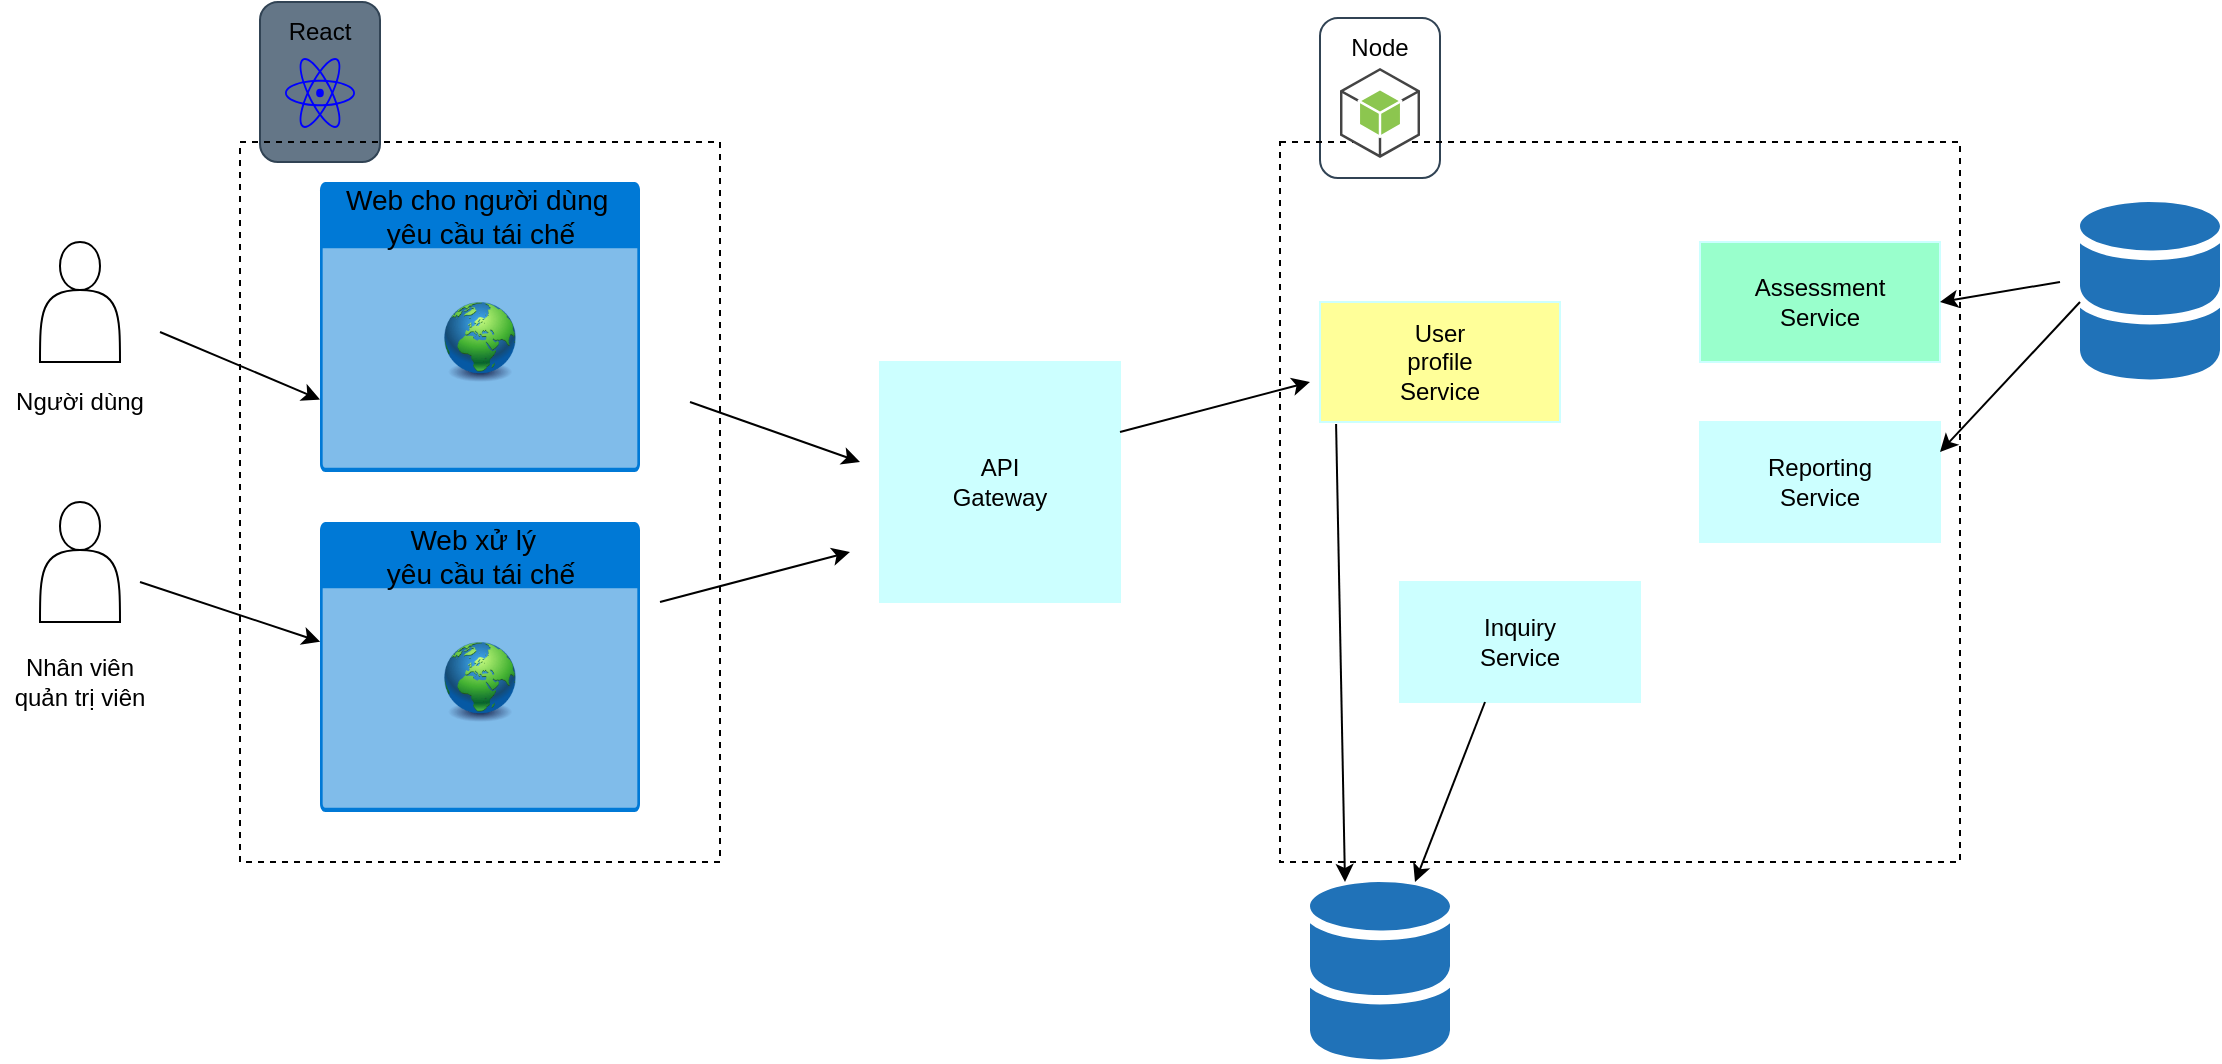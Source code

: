 <mxfile version="13.9.9" type="device"><diagram id="RfXoIaXbQLYNDnsZ1FaO" name="Page-1"><mxGraphModel dx="1673" dy="958" grid="1" gridSize="10" guides="1" tooltips="1" connect="1" arrows="1" fold="1" page="1" pageScale="1" pageWidth="850" pageHeight="1100" math="0" shadow="0"><root><mxCell id="0"/><mxCell id="1" parent="0"/><mxCell id="J33M9x67IoVcueQdIaZj-54" value="" style="rounded=1;whiteSpace=wrap;html=1;strokeColor=#314354;fontColor=#ffffff;rotation=90;fillColor=#FFFFFF;" vertex="1" parent="1"><mxGeometry x="730" y="428" width="80" height="60" as="geometry"/></mxCell><mxCell id="J33M9x67IoVcueQdIaZj-26" value="" style="rounded=1;whiteSpace=wrap;html=1;strokeColor=#314354;fillColor=#647687;fontColor=#ffffff;rotation=90;" vertex="1" parent="1"><mxGeometry x="200" y="420" width="80" height="60" as="geometry"/></mxCell><mxCell id="J33M9x67IoVcueQdIaZj-2" value="" style="rounded=0;whiteSpace=wrap;html=1;dashed=1;fillColor=none;" vertex="1" parent="1"><mxGeometry x="720" y="480" width="340" height="360" as="geometry"/></mxCell><mxCell id="J33M9x67IoVcueQdIaZj-4" value="" style="rounded=0;whiteSpace=wrap;html=1;dashed=1;fillColor=none;" vertex="1" parent="1"><mxGeometry x="200" y="480" width="240" height="360" as="geometry"/></mxCell><mxCell id="J33M9x67IoVcueQdIaZj-13" value="&lt;span style=&quot;color: rgb(0 , 0 , 0) ; font-size: 14px&quot;&gt;Web cho người dùng&amp;nbsp;&lt;/span&gt;&lt;br style=&quot;padding: 0px ; margin: 0px ; color: rgb(0 , 0 , 0) ; font-size: 14px&quot;&gt;&lt;span style=&quot;color: rgb(0 , 0 , 0) ; font-size: 14px&quot;&gt;yêu cầu tái chế&lt;/span&gt;" style="html=1;strokeColor=none;fillColor=#0079D6;labelPosition=center;verticalLabelPosition=middle;verticalAlign=top;align=center;fontSize=12;outlineConnect=0;spacingTop=-6;fontColor=#FFFFFF;shape=mxgraph.sitemap.page;" vertex="1" parent="1"><mxGeometry x="240" y="500" width="160" height="145" as="geometry"/></mxCell><mxCell id="J33M9x67IoVcueQdIaZj-14" value="&lt;span style=&quot;color: rgb(0 , 0 , 0) ; font-size: 14px&quot;&gt;Web xử lý&amp;nbsp;&amp;nbsp;&lt;/span&gt;&lt;br style=&quot;padding: 0px ; margin: 0px ; color: rgb(0 , 0 , 0) ; font-size: 14px&quot;&gt;&lt;span style=&quot;color: rgb(0 , 0 , 0) ; font-size: 14px&quot;&gt;yêu cầu tái chế&lt;/span&gt;" style="html=1;strokeColor=none;fillColor=#0079D6;labelPosition=center;verticalLabelPosition=middle;verticalAlign=top;align=center;fontSize=12;outlineConnect=0;spacingTop=-6;fontColor=#FFFFFF;shape=mxgraph.sitemap.page;" vertex="1" parent="1"><mxGeometry x="240" y="670" width="160" height="145" as="geometry"/></mxCell><mxCell id="J33M9x67IoVcueQdIaZj-15" value="" style="image;html=1;image=img/lib/clip_art/general/Earth_globe_128x128.png;fillColor=none;" vertex="1" parent="1"><mxGeometry x="300" y="560" width="40" height="40" as="geometry"/></mxCell><mxCell id="J33M9x67IoVcueQdIaZj-16" value="" style="image;html=1;image=img/lib/clip_art/general/Earth_globe_128x128.png;fillColor=none;" vertex="1" parent="1"><mxGeometry x="300" y="730" width="40" height="40" as="geometry"/></mxCell><mxCell id="J33M9x67IoVcueQdIaZj-17" value="" style="shape=actor;whiteSpace=wrap;html=1;fillColor=none;" vertex="1" parent="1"><mxGeometry x="100" y="530" width="40" height="60" as="geometry"/></mxCell><mxCell id="J33M9x67IoVcueQdIaZj-18" value="" style="shape=actor;whiteSpace=wrap;html=1;fillColor=none;" vertex="1" parent="1"><mxGeometry x="100" y="660" width="40" height="60" as="geometry"/></mxCell><mxCell id="J33M9x67IoVcueQdIaZj-19" value="Người dùng" style="text;html=1;strokeColor=none;fillColor=none;align=center;verticalAlign=middle;whiteSpace=wrap;rounded=0;" vertex="1" parent="1"><mxGeometry x="80" y="600" width="80" height="20" as="geometry"/></mxCell><mxCell id="J33M9x67IoVcueQdIaZj-20" value="Nhân viên quản trị viên" style="text;html=1;strokeColor=none;fillColor=none;align=center;verticalAlign=middle;whiteSpace=wrap;rounded=0;" vertex="1" parent="1"><mxGeometry x="80" y="740" width="80" height="20" as="geometry"/></mxCell><mxCell id="J33M9x67IoVcueQdIaZj-21" value="" style="shadow=0;dashed=0;html=1;strokeColor=none;labelPosition=center;verticalLabelPosition=bottom;verticalAlign=top;outlineConnect=0;align=center;shape=mxgraph.office.databases.database_mini_2;fillColor=#2072B8;" vertex="1" parent="1"><mxGeometry x="1120" y="510" width="70" height="90" as="geometry"/></mxCell><mxCell id="J33M9x67IoVcueQdIaZj-23" value="" style="whiteSpace=wrap;html=1;aspect=fixed;fontColor=#ffffff;fillColor=#CCFFFF;strokeColor=#CCFFFF;" vertex="1" parent="1"><mxGeometry x="520" y="590" width="120" height="120" as="geometry"/></mxCell><mxCell id="J33M9x67IoVcueQdIaZj-22" value="" style="shape=mxgraph.signs.science.nuclear_1;html=1;pointerEvents=1;strokeColor=none;verticalLabelPosition=bottom;verticalAlign=top;align=center;fillColor=#0000FF;" vertex="1" parent="1"><mxGeometry x="222.5" y="438" width="35" height="35" as="geometry"/></mxCell><mxCell id="J33M9x67IoVcueQdIaZj-29" value="&lt;font color=&quot;#000000&quot;&gt;React&lt;/font&gt;" style="text;html=1;strokeColor=none;fillColor=none;align=center;verticalAlign=middle;whiteSpace=wrap;rounded=0;fontColor=#ffffff;" vertex="1" parent="1"><mxGeometry x="220" y="415" width="40" height="20" as="geometry"/></mxCell><mxCell id="J33M9x67IoVcueQdIaZj-30" value="" style="endArrow=classic;html=1;fontColor=#ffffff;entryX=0;entryY=0.75;entryDx=0;entryDy=0;entryPerimeter=0;" edge="1" parent="1" target="J33M9x67IoVcueQdIaZj-13"><mxGeometry width="50" height="50" relative="1" as="geometry"><mxPoint x="160" y="575" as="sourcePoint"/><mxPoint x="210" y="525" as="targetPoint"/></mxGeometry></mxCell><mxCell id="J33M9x67IoVcueQdIaZj-31" value="" style="endArrow=classic;html=1;fontColor=#ffffff;entryX=0.167;entryY=0.694;entryDx=0;entryDy=0;entryPerimeter=0;" edge="1" parent="1" target="J33M9x67IoVcueQdIaZj-4"><mxGeometry width="50" height="50" relative="1" as="geometry"><mxPoint x="150" y="700" as="sourcePoint"/><mxPoint x="250" y="618.75" as="targetPoint"/><Array as="points"/></mxGeometry></mxCell><mxCell id="J33M9x67IoVcueQdIaZj-32" value="" style="shadow=0;dashed=0;html=1;strokeColor=none;labelPosition=center;verticalLabelPosition=bottom;verticalAlign=top;outlineConnect=0;align=center;shape=mxgraph.office.databases.database_mini_2;fillColor=#2072B8;" vertex="1" parent="1"><mxGeometry x="735" y="850" width="70" height="90" as="geometry"/></mxCell><mxCell id="J33M9x67IoVcueQdIaZj-33" value="API&lt;br&gt;Gateway" style="text;html=1;strokeColor=none;fillColor=none;align=center;verticalAlign=middle;whiteSpace=wrap;rounded=0;" vertex="1" parent="1"><mxGeometry x="545" y="620" width="70" height="60" as="geometry"/></mxCell><mxCell id="J33M9x67IoVcueQdIaZj-34" value="" style="rounded=0;whiteSpace=wrap;html=1;strokeColor=#CCFFFF;fontColor=#000000;fillColor=#FFFF99;" vertex="1" parent="1"><mxGeometry x="740" y="560" width="120" height="60" as="geometry"/></mxCell><mxCell id="J33M9x67IoVcueQdIaZj-36" value="" style="rounded=0;whiteSpace=wrap;html=1;strokeColor=#CCFFFF;fillColor=#CCFFFF;fontColor=#000000;" vertex="1" parent="1"><mxGeometry x="780" y="700" width="120" height="60" as="geometry"/></mxCell><mxCell id="J33M9x67IoVcueQdIaZj-37" value="" style="rounded=0;whiteSpace=wrap;html=1;strokeColor=#CCFFFF;fontColor=#000000;fillColor=#99FFCC;" vertex="1" parent="1"><mxGeometry x="930" y="530" width="120" height="60" as="geometry"/></mxCell><mxCell id="J33M9x67IoVcueQdIaZj-39" value="" style="rounded=0;whiteSpace=wrap;html=1;strokeColor=#CCFFFF;fillColor=#CCFFFF;fontColor=#000000;" vertex="1" parent="1"><mxGeometry x="930" y="620" width="120" height="60" as="geometry"/></mxCell><mxCell id="J33M9x67IoVcueQdIaZj-40" value="User&lt;br&gt;profile Service" style="text;html=1;strokeColor=none;fillColor=none;align=center;verticalAlign=middle;whiteSpace=wrap;rounded=0;" vertex="1" parent="1"><mxGeometry x="765" y="560" width="70" height="60" as="geometry"/></mxCell><mxCell id="J33M9x67IoVcueQdIaZj-41" value="Assessment Service" style="text;html=1;strokeColor=none;fillColor=none;align=center;verticalAlign=middle;whiteSpace=wrap;rounded=0;" vertex="1" parent="1"><mxGeometry x="955" y="530" width="70" height="60" as="geometry"/></mxCell><mxCell id="J33M9x67IoVcueQdIaZj-43" value="Inquiry Service" style="text;html=1;strokeColor=none;fillColor=none;align=center;verticalAlign=middle;whiteSpace=wrap;rounded=0;" vertex="1" parent="1"><mxGeometry x="805" y="700" width="70" height="60" as="geometry"/></mxCell><mxCell id="J33M9x67IoVcueQdIaZj-44" value="Reporting Service" style="text;html=1;strokeColor=none;fillColor=none;align=center;verticalAlign=middle;whiteSpace=wrap;rounded=0;" vertex="1" parent="1"><mxGeometry x="955" y="620" width="70" height="60" as="geometry"/></mxCell><mxCell id="J33M9x67IoVcueQdIaZj-45" value="" style="endArrow=classic;html=1;fontColor=#000000;entryX=1;entryY=0.5;entryDx=0;entryDy=0;" edge="1" parent="1" target="J33M9x67IoVcueQdIaZj-37"><mxGeometry width="50" height="50" relative="1" as="geometry"><mxPoint x="1110" y="550" as="sourcePoint"/><mxPoint x="1160" y="500" as="targetPoint"/></mxGeometry></mxCell><mxCell id="J33M9x67IoVcueQdIaZj-46" value="" style="endArrow=classic;html=1;fontColor=#000000;entryX=1;entryY=0.25;entryDx=0;entryDy=0;" edge="1" parent="1" target="J33M9x67IoVcueQdIaZj-39"><mxGeometry width="50" height="50" relative="1" as="geometry"><mxPoint x="1120" y="560" as="sourcePoint"/><mxPoint x="1060" y="570" as="targetPoint"/></mxGeometry></mxCell><mxCell id="J33M9x67IoVcueQdIaZj-47" value="" style="endArrow=classic;html=1;fontColor=#000000;exitX=0.25;exitY=1;exitDx=0;exitDy=0;" edge="1" parent="1" source="J33M9x67IoVcueQdIaZj-43" target="J33M9x67IoVcueQdIaZj-32"><mxGeometry width="50" height="50" relative="1" as="geometry"><mxPoint x="800" y="820" as="sourcePoint"/><mxPoint x="850" y="770" as="targetPoint"/></mxGeometry></mxCell><mxCell id="J33M9x67IoVcueQdIaZj-48" value="" style="endArrow=classic;html=1;fontColor=#000000;exitX=0.067;exitY=1.017;exitDx=0;exitDy=0;exitPerimeter=0;" edge="1" parent="1" source="J33M9x67IoVcueQdIaZj-34"><mxGeometry width="50" height="50" relative="1" as="geometry"><mxPoint x="787.5" y="760" as="sourcePoint"/><mxPoint x="752.5" y="850" as="targetPoint"/></mxGeometry></mxCell><mxCell id="J33M9x67IoVcueQdIaZj-49" value="" style="endArrow=classic;html=1;fontColor=#000000;" edge="1" parent="1"><mxGeometry width="50" height="50" relative="1" as="geometry"><mxPoint x="425" y="610" as="sourcePoint"/><mxPoint x="510" y="640" as="targetPoint"/></mxGeometry></mxCell><mxCell id="J33M9x67IoVcueQdIaZj-50" value="" style="endArrow=classic;html=1;fontColor=#000000;" edge="1" parent="1"><mxGeometry width="50" height="50" relative="1" as="geometry"><mxPoint x="410" y="710" as="sourcePoint"/><mxPoint x="505" y="685" as="targetPoint"/></mxGeometry></mxCell><mxCell id="J33M9x67IoVcueQdIaZj-51" value="" style="endArrow=classic;html=1;fontColor=#000000;" edge="1" parent="1"><mxGeometry width="50" height="50" relative="1" as="geometry"><mxPoint x="640" y="625" as="sourcePoint"/><mxPoint x="735" y="600" as="targetPoint"/></mxGeometry></mxCell><mxCell id="J33M9x67IoVcueQdIaZj-53" value="&lt;font color=&quot;#000000&quot;&gt;Node&lt;/font&gt;" style="text;html=1;strokeColor=none;fillColor=none;align=center;verticalAlign=middle;whiteSpace=wrap;rounded=0;fontColor=#ffffff;" vertex="1" parent="1"><mxGeometry x="750" y="423" width="40" height="20" as="geometry"/></mxCell><mxCell id="J33M9x67IoVcueQdIaZj-55" value="" style="outlineConnect=0;dashed=0;verticalLabelPosition=bottom;verticalAlign=top;align=center;html=1;shape=mxgraph.aws3.android;fillColor=#8CC64F;gradientColor=none;rounded=1;strokeColor=#CCFFFF;fontColor=#000000;" vertex="1" parent="1"><mxGeometry x="750" y="443" width="40" height="45" as="geometry"/></mxCell></root></mxGraphModel></diagram></mxfile>